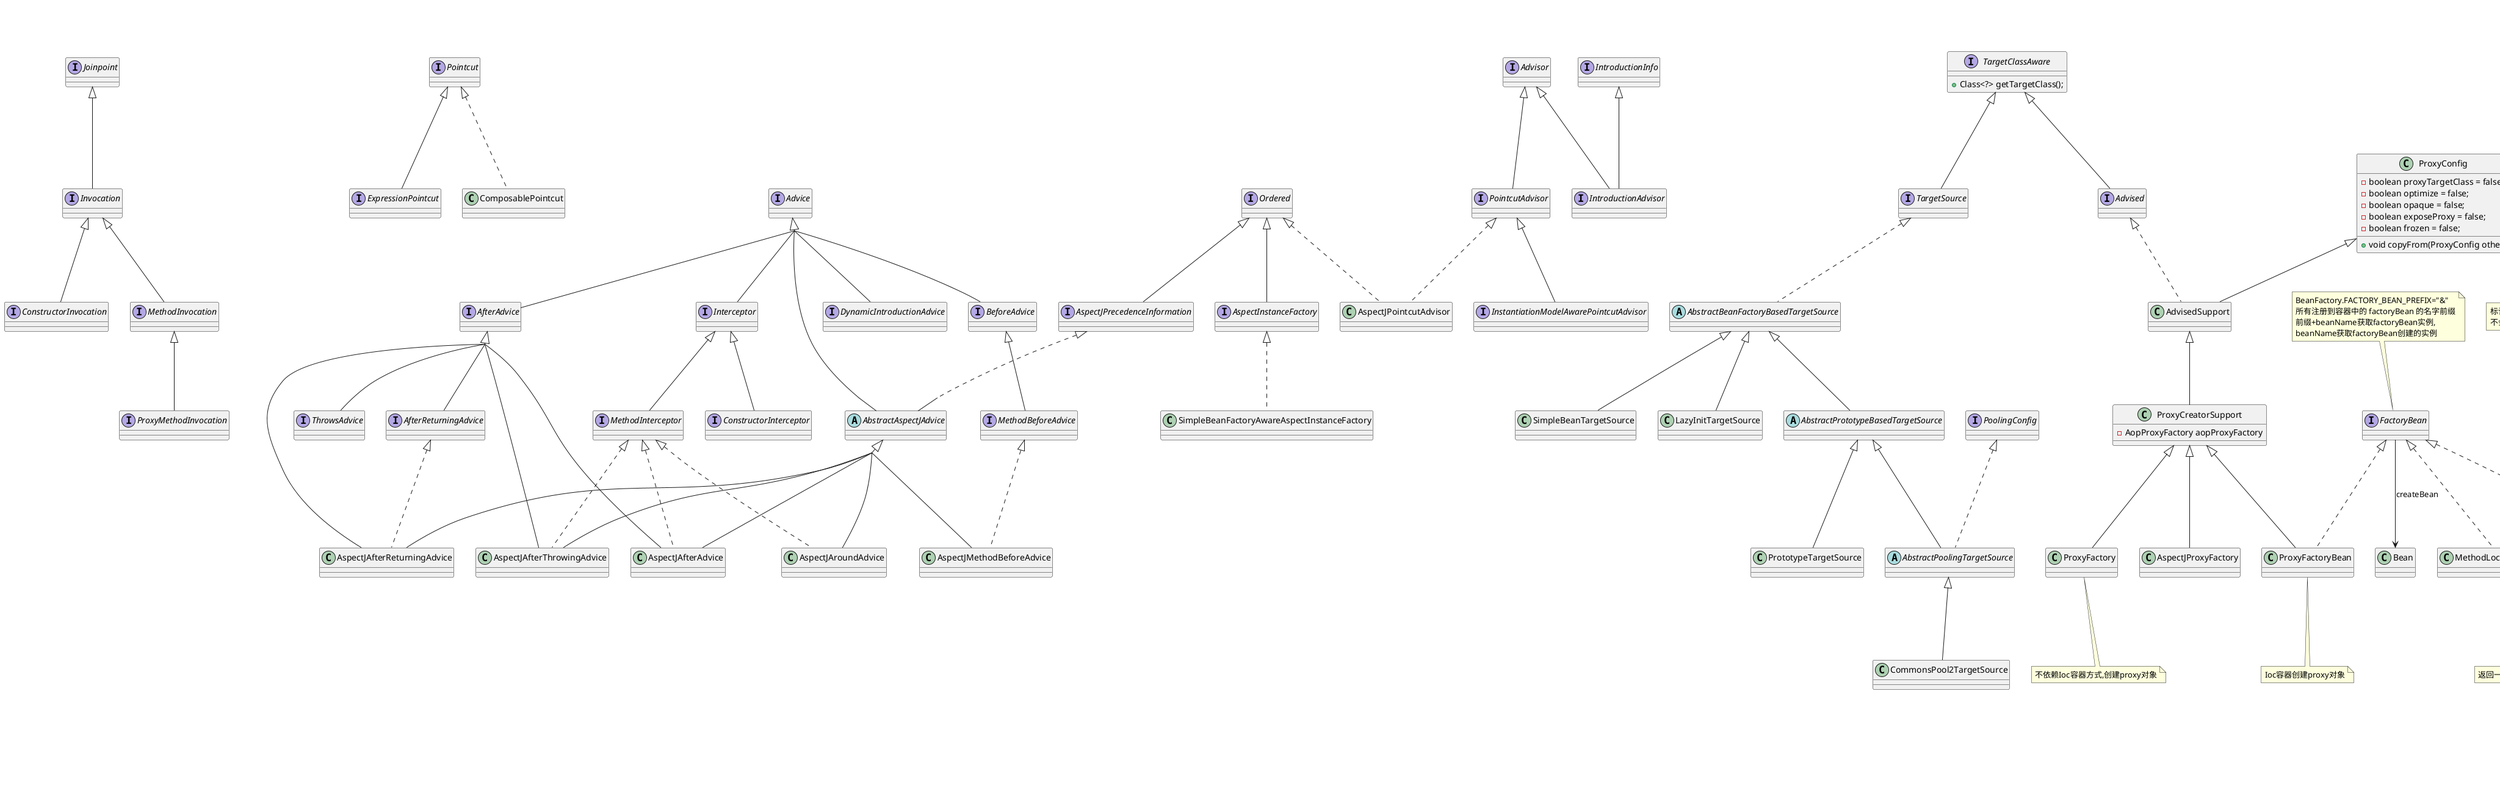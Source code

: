 @startuml
'https://plantuml.com/class-diagram


'joinpoint
interface Joinpoint
interface Pointcut
interface ExpressionPointcut extends Pointcut
class ComposablePointcut implements Pointcut

interface Invocation extends Joinpoint
interface ConstructorInvocation extends Invocation
interface MethodInvocation extends Invocation
interface ProxyMethodInvocation extends MethodInvocation

'Advice
interface Advice
interface AfterAdvice extends Advice
interface AfterReturningAdvice extends AfterAdvice
interface ThrowsAdvice extends AfterAdvice
interface BeforeAdvice extends Advice
interface MethodBeforeAdvice extends BeforeAdvice


interface AspectJPrecedenceInformation extends Ordered
abstract class AbstractAspectJAdvice implements Advice, AspectJPrecedenceInformation


class AspectJMethodBeforeAdvice extends AbstractAspectJAdvice implements MethodBeforeAdvice
class AspectJAfterAdvice extends AbstractAspectJAdvice implements MethodInterceptor, AfterAdvice
class AspectJAfterReturningAdvice extends AbstractAspectJAdvice implements AfterReturningAdvice, AfterAdvice
class AspectJAfterThrowingAdvice extends AbstractAspectJAdvice implements MethodInterceptor, AfterAdvice
class AspectJAroundAdvice extends AbstractAspectJAdvice implements MethodInterceptor



'Interceptor
interface Interceptor extends Advice
interface ConstructorInterceptor extends Interceptor
interface MethodInterceptor extends Interceptor
interface DynamicIntroductionAdvice extends Advice





interface IntroductionInfo




'Advisor
interface Advisor
interface PointcutAdvisor extends Advisor
interface InstantiationModelAwarePointcutAdvisor extends PointcutAdvisor
interface IntroductionAdvisor extends Advisor, IntroductionInfo
class AspectJPointcutAdvisor implements PointcutAdvisor, Ordered

'===========

'static
card static {
    class AopContext{
        - ThreadLocal<Object> currentProxy
    }
}



class LazyInitTargetSource extends AbstractBeanFactoryBasedTargetSource
abstract class AbstractPrototypeBasedTargetSource extends AbstractBeanFactoryBasedTargetSource
class PrototypeTargetSource extends AbstractPrototypeBasedTargetSource
class SimpleBeanTargetSource extends AbstractBeanFactoryBasedTargetSource
abstract class AbstractBeanFactoryBasedTargetSource implements TargetSource
abstract class AbstractPoolingTargetSource extends AbstractPrototypeBasedTargetSource implements PoolingConfig
class CommonsPool2TargetSource extends AbstractPoolingTargetSource

interface TargetSource extends TargetClassAware
abstract class AopUtils{
	+ static boolean isAopProxy(@Nullable Object object)
	+ static boolean isJdkDynamicProxy(@Nullable Object object)
	+ static boolean isCglibProxy(@Nullable Object object)
}
interface TargetClassAware {
	+ Class<?> getTargetClass();
}
interface AopInfrastructureBean
note top
标记接口,所有标记这个接口的类,Spring
不会使用自动代理,即使pointcut匹配
end note

class DefaultAopProxyFactory implements AopProxyFactory
class ScopedObject
interface Advised extends TargetClassAware
class AdvisedSupport extends ProxyConfig implements Advised
class ProxyCreatorSupport extends AdvisedSupport{
    - AopProxyFactory aopProxyFactory
}
class ProxyFactory extends ProxyCreatorSupport
note bottom of ProxyFactory
不依赖Ioc容器方式,创建proxy对象
end note

class ProxyFactoryBean extends ProxyCreatorSupport implements FactoryBean{

}
note bottom of ProxyFactoryBean
Ioc容器创建proxy对象
end note
class AspectJProxyFactory extends ProxyCreatorSupport
interface FactoryBean
note top
BeanFactory.FACTORY_BEAN_PREFIX="&"
所有注册到容器中的 factoryBean 的名字前缀
前缀+beanName获取factoryBean实例,
beanName获取factoryBean创建的实例
end note

interface TransactionalProxy extends SpringProxy
interface SpringProxy
note top
所有Spring的AOP代理对象都会实现,标记接口
可以用来检查代理对象是不是生成的
end note
AopUtils -- SpringProxy

class ProxyConfig{
	- boolean proxyTargetClass = false;
	- boolean optimize = false;
	- boolean opaque = false;
	- boolean exposeProxy = false;
	- boolean frozen = false;
	+ void copyFrom(ProxyConfig other)
}
skinparam GroupInheritance 4
class ScopedProxyFactoryBean extends ProxyConfig implements FactoryBean,AopInfrastructureBean{

}

FactoryBean --> Bean : createBean
class MethodLocatingFactoryBean implements FactoryBean
note bottom of MethodLocatingFactoryBean
返回一个方法
end note
interface AspectInstanceFactory extends Ordered
class SimpleBeanFactoryAwareAspectInstanceFactory implements AspectInstanceFactory





card Object #tan {

    map "methodDefinition.PropertyValues" as mdp {
        targetBeanName => aspectName(ref)
        methodName => method(method)
        synthetic => true
    }
    map methodDefinition {
        class => RootBeanDefinition
        beanClass => MethodLocatingFactoryBean.class
        getPropertyValues *--> mdp
    }


    map "aspectFactoryDef.PropertyValues" as afd {
        aspectBeanName => aspectName(ref)
        synthetic => true
    }
    map aspectFactoryDef {
        class => RootBeanDefinition
        getPropertyValues *--> afd
    }


    map AdviceClass {
        before => AspectJMethodBeforeAdvice.class
        after => AspectJAfterAdvice.class
        after-returning => AspectJAfterReturningAdvice.class
        after-throwing => AspectJAfterThrowingAdvice.class
        around => AspectJAroundAdvice.class
    }

    'pointcut
    map "pointcutDefinition.PropertyValues" as pdp {
        expression => expression
    }
    map pointcutDefinition {
        class => RootBeanDefinition
        beanClass => AspectJExpressionPointcut.class
        scope => BeanDefinition.SCOPE_PROTOTYPE
        synthetic => true
        getPropertyValues *---> pdp
    }

    'pointcut-ref
    map RuntimeBeanReference {
        beanName => beanName(pointcut-ref)
        beanType => null
        toParent => false
    }



    'advice
    map "adviceDefinition.PropertyValues" as adf {
        aspectName => aspectName(ref)
        declarationOrder => xml 中定义的顺序
        returningName => returning
        throwingName => throwing
        argumentNames => arg-names
    }
    map "adviceDefinition.ConstructorArgumentValues" as adcav {
        Map<Integer, ValueHolder> indexedArgumentValues => 下面是map的key指向的值
        0 *--> methodDefinition
        1(pointcut) *--> pointcutDefinition
        1(pointcut-ref) *--> RuntimeBeanReference
        2 *--> aspectFactoryDef
    }
    map adviceDefinition {
        class => RootBeanDefinition
        synthetic => false
        getPropertyValues *--> adf
        beanClass *----> AdviceClass
        getConstructorArgumentValues *----> adcav
    }


    package advisor {
        'advisor
        map "advisorDefinition.PropertyValues" as advisorPropertyValues {
            aspectName => aspectName(ref)
            order => order(order)
        }
        map "advisorDefinition.ConstructorArgumentValues" as advisorConstructorArgumentValues {
            List<ValueHolder> genericArgumentValues => 下面是list的内容
            ' 0 *--> .adviceDefinition
        }
        map advisorDefinition {
            class => RootBeanDefinition
            beanClass => AspectJPointcutAdvisor.class
            getConstructorArgumentValues *----> advisorConstructorArgumentValues
            getPropertyValues *--> advisorPropertyValues
        }
        note top of advisorDefinition
        解析
        end note
    }


}




@enduml